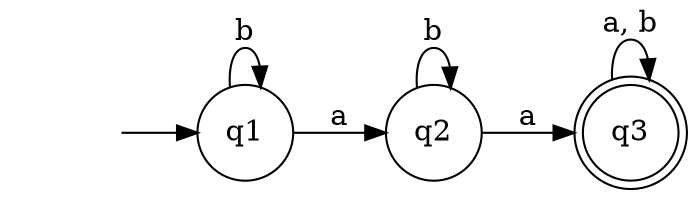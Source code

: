 digraph task2_1_tmp {
    rankdir=LR;
    node [shape = doublecircle];  q3;
    node [shape = circle];
    "" [shape = none];
    "" -> q1;
    q1 -> q1 [label = "b"];
    q1 -> q2 [label = "a"];
    q2 -> q3 [label = "a"];
    q2 -> q2 [label = "b"];
    q3 -> q3 [label = "a, b"];
}